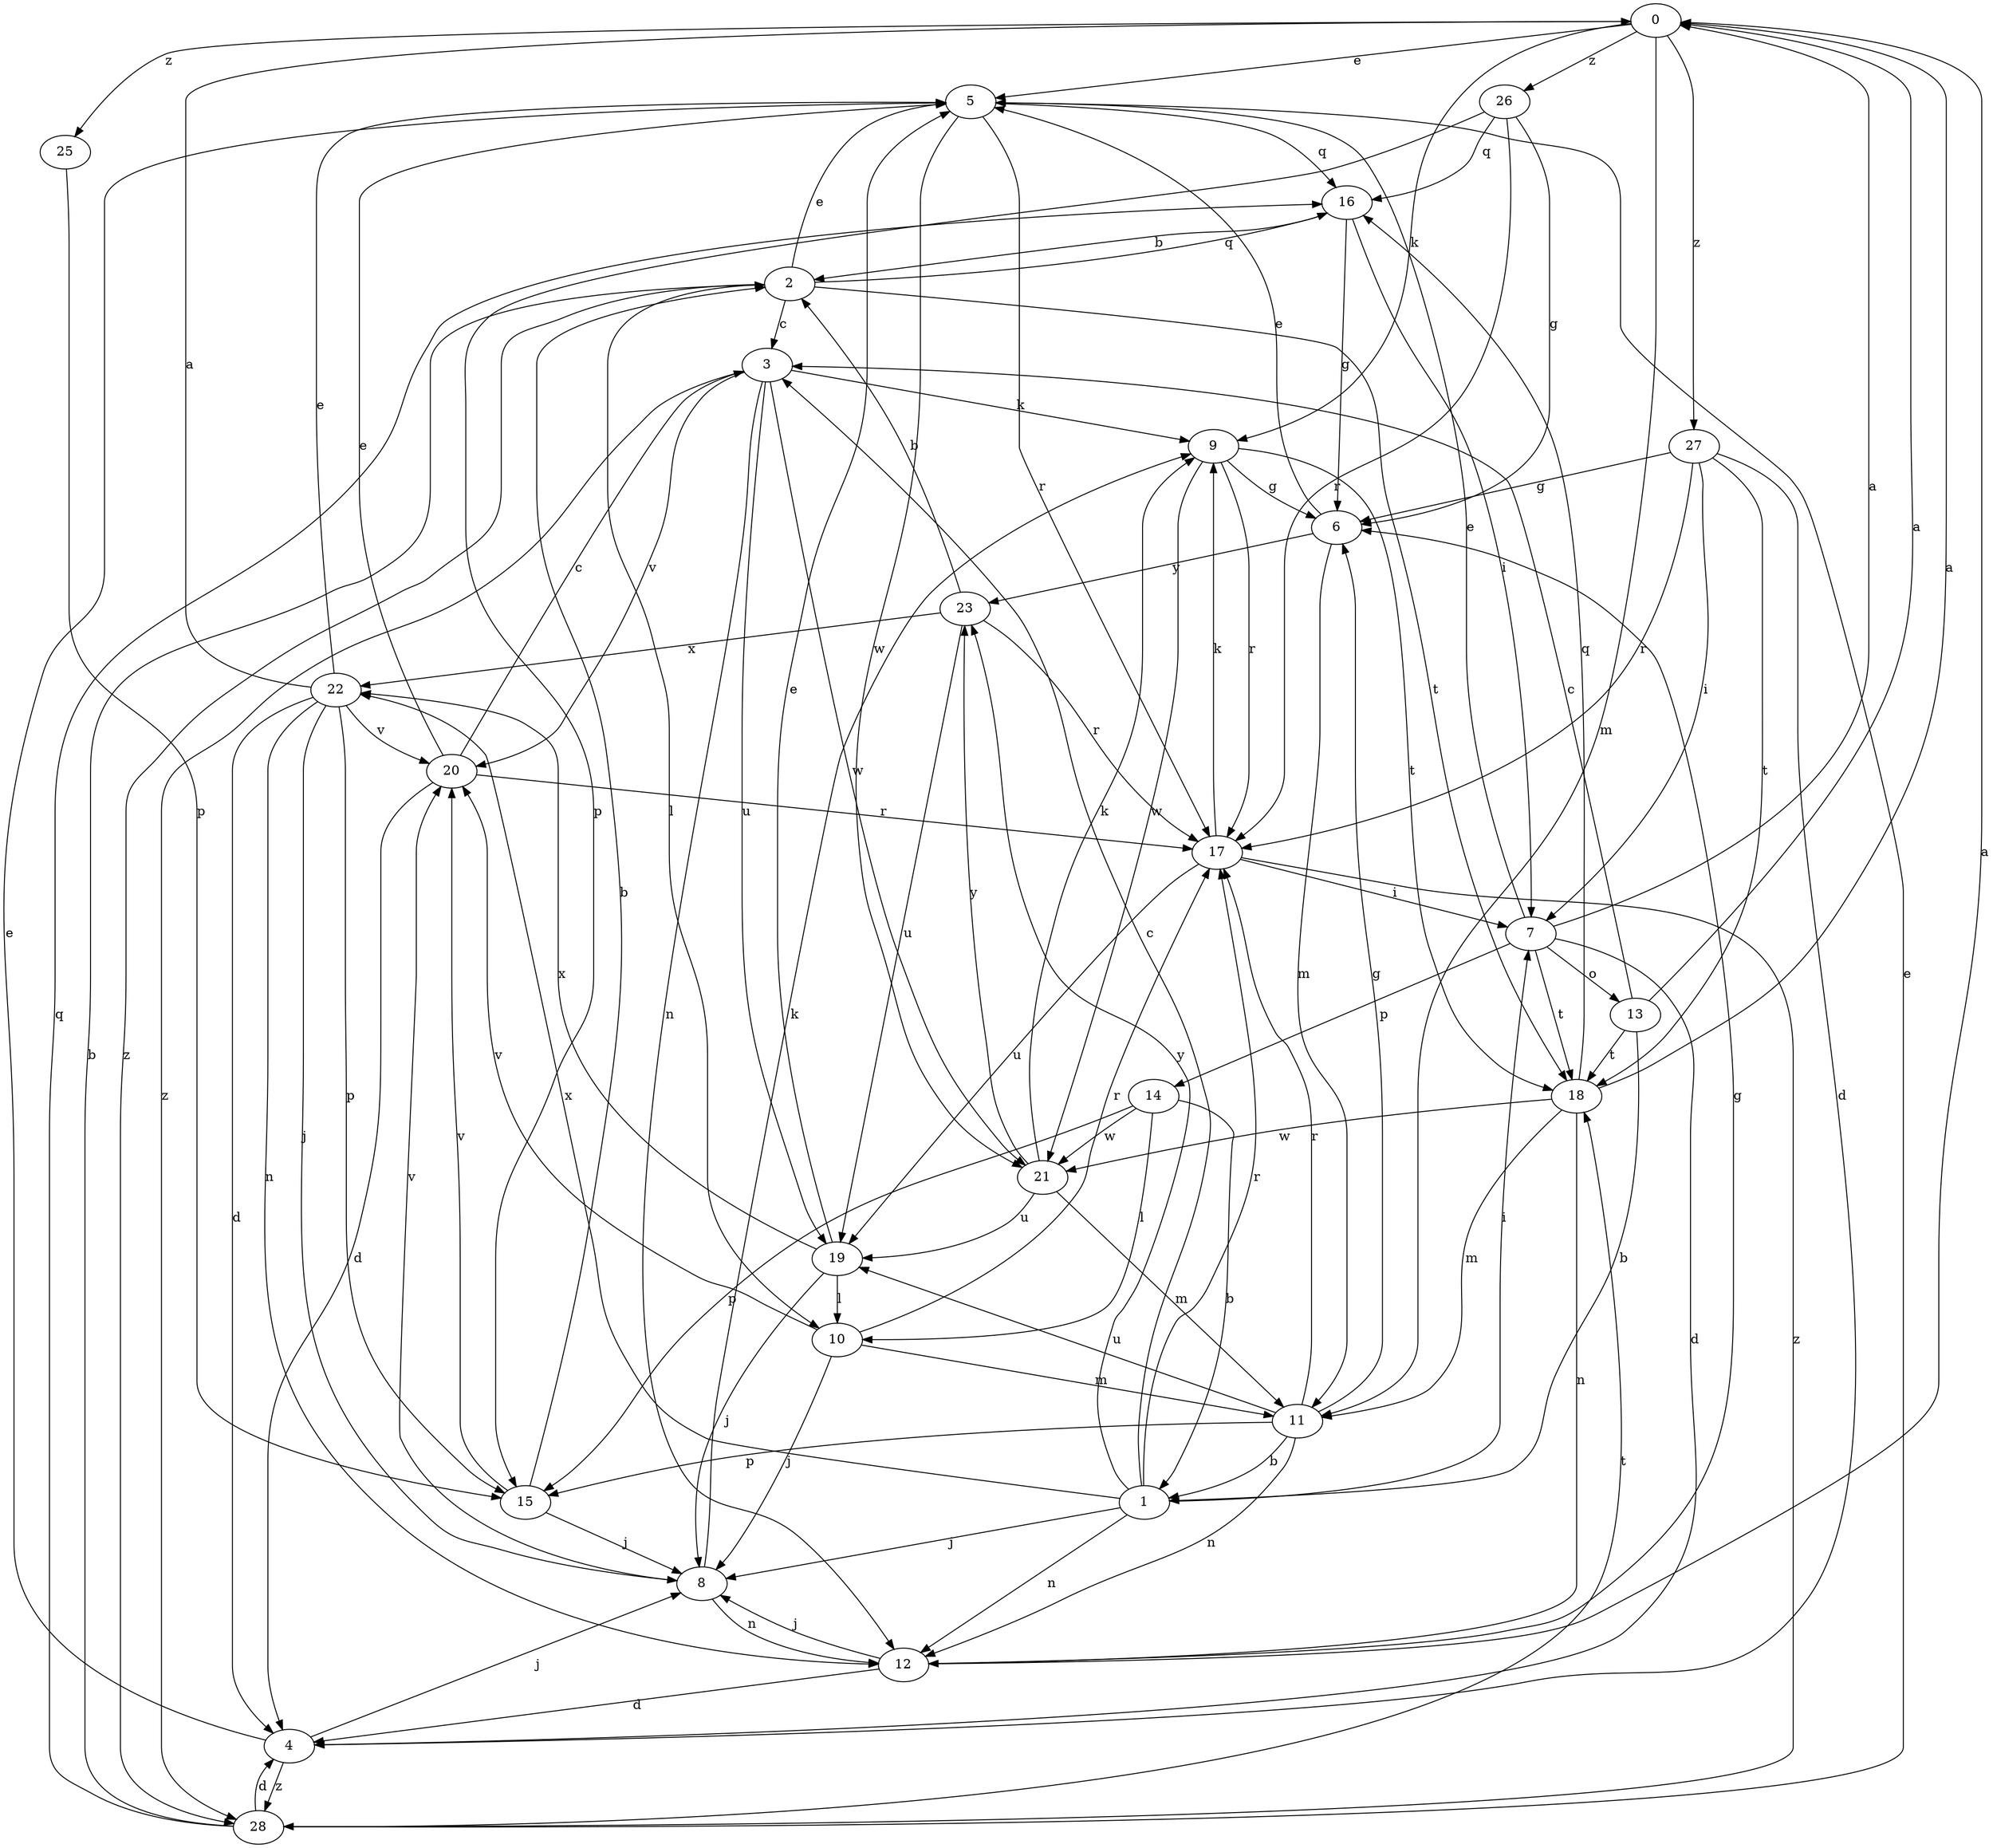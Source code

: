 strict digraph  {
0;
1;
2;
3;
4;
5;
6;
7;
8;
9;
10;
11;
12;
13;
14;
15;
16;
17;
18;
19;
20;
21;
22;
23;
25;
26;
27;
28;
0 -> 5  [label=e];
0 -> 9  [label=k];
0 -> 11  [label=m];
0 -> 25  [label=z];
0 -> 26  [label=z];
0 -> 27  [label=z];
1 -> 3  [label=c];
1 -> 7  [label=i];
1 -> 8  [label=j];
1 -> 12  [label=n];
1 -> 17  [label=r];
1 -> 22  [label=x];
1 -> 23  [label=y];
2 -> 3  [label=c];
2 -> 5  [label=e];
2 -> 10  [label=l];
2 -> 16  [label=q];
2 -> 18  [label=t];
2 -> 28  [label=z];
3 -> 9  [label=k];
3 -> 12  [label=n];
3 -> 19  [label=u];
3 -> 20  [label=v];
3 -> 21  [label=w];
3 -> 28  [label=z];
4 -> 5  [label=e];
4 -> 8  [label=j];
4 -> 28  [label=z];
5 -> 16  [label=q];
5 -> 17  [label=r];
5 -> 21  [label=w];
6 -> 5  [label=e];
6 -> 11  [label=m];
6 -> 23  [label=y];
7 -> 0  [label=a];
7 -> 4  [label=d];
7 -> 5  [label=e];
7 -> 13  [label=o];
7 -> 14  [label=p];
7 -> 18  [label=t];
8 -> 9  [label=k];
8 -> 12  [label=n];
8 -> 20  [label=v];
9 -> 6  [label=g];
9 -> 17  [label=r];
9 -> 18  [label=t];
9 -> 21  [label=w];
10 -> 8  [label=j];
10 -> 11  [label=m];
10 -> 17  [label=r];
10 -> 20  [label=v];
11 -> 1  [label=b];
11 -> 6  [label=g];
11 -> 12  [label=n];
11 -> 15  [label=p];
11 -> 17  [label=r];
11 -> 19  [label=u];
12 -> 0  [label=a];
12 -> 4  [label=d];
12 -> 6  [label=g];
12 -> 8  [label=j];
13 -> 0  [label=a];
13 -> 1  [label=b];
13 -> 3  [label=c];
13 -> 18  [label=t];
14 -> 1  [label=b];
14 -> 10  [label=l];
14 -> 15  [label=p];
14 -> 21  [label=w];
15 -> 2  [label=b];
15 -> 8  [label=j];
15 -> 20  [label=v];
16 -> 2  [label=b];
16 -> 6  [label=g];
16 -> 7  [label=i];
17 -> 7  [label=i];
17 -> 9  [label=k];
17 -> 19  [label=u];
17 -> 28  [label=z];
18 -> 0  [label=a];
18 -> 11  [label=m];
18 -> 12  [label=n];
18 -> 16  [label=q];
18 -> 21  [label=w];
19 -> 5  [label=e];
19 -> 8  [label=j];
19 -> 10  [label=l];
19 -> 22  [label=x];
20 -> 3  [label=c];
20 -> 4  [label=d];
20 -> 5  [label=e];
20 -> 17  [label=r];
21 -> 9  [label=k];
21 -> 11  [label=m];
21 -> 19  [label=u];
21 -> 23  [label=y];
22 -> 0  [label=a];
22 -> 4  [label=d];
22 -> 5  [label=e];
22 -> 8  [label=j];
22 -> 12  [label=n];
22 -> 15  [label=p];
22 -> 20  [label=v];
23 -> 2  [label=b];
23 -> 17  [label=r];
23 -> 19  [label=u];
23 -> 22  [label=x];
25 -> 15  [label=p];
26 -> 6  [label=g];
26 -> 15  [label=p];
26 -> 16  [label=q];
26 -> 17  [label=r];
27 -> 4  [label=d];
27 -> 6  [label=g];
27 -> 7  [label=i];
27 -> 17  [label=r];
27 -> 18  [label=t];
28 -> 2  [label=b];
28 -> 4  [label=d];
28 -> 5  [label=e];
28 -> 16  [label=q];
28 -> 18  [label=t];
}
